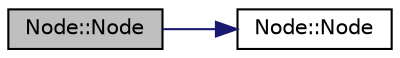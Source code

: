 digraph "Node::Node"
{
  edge [fontname="Helvetica",fontsize="10",labelfontname="Helvetica",labelfontsize="10"];
  node [fontname="Helvetica",fontsize="10",shape=record];
  rankdir="LR";
  Node1 [label="Node::Node",height=0.2,width=0.4,color="black", fillcolor="grey75", style="filled", fontcolor="black"];
  Node1 -> Node2 [color="midnightblue",fontsize="10",style="solid",fontname="Helvetica"];
  Node2 [label="Node::Node",height=0.2,width=0.4,color="black", fillcolor="white", style="filled",URL="$classNode.html#a0ac1d44cfe588be564acf25485029bd8"];
}
